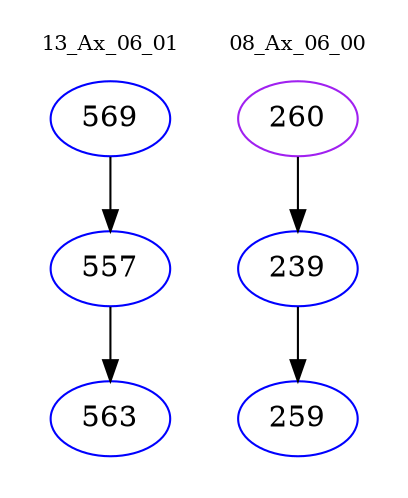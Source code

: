 digraph{
subgraph cluster_0 {
color = white
label = "13_Ax_06_01";
fontsize=10;
T0_569 [label="569", color="blue"]
T0_569 -> T0_557 [color="black"]
T0_557 [label="557", color="blue"]
T0_557 -> T0_563 [color="black"]
T0_563 [label="563", color="blue"]
}
subgraph cluster_1 {
color = white
label = "08_Ax_06_00";
fontsize=10;
T1_260 [label="260", color="purple"]
T1_260 -> T1_239 [color="black"]
T1_239 [label="239", color="blue"]
T1_239 -> T1_259 [color="black"]
T1_259 [label="259", color="blue"]
}
}

